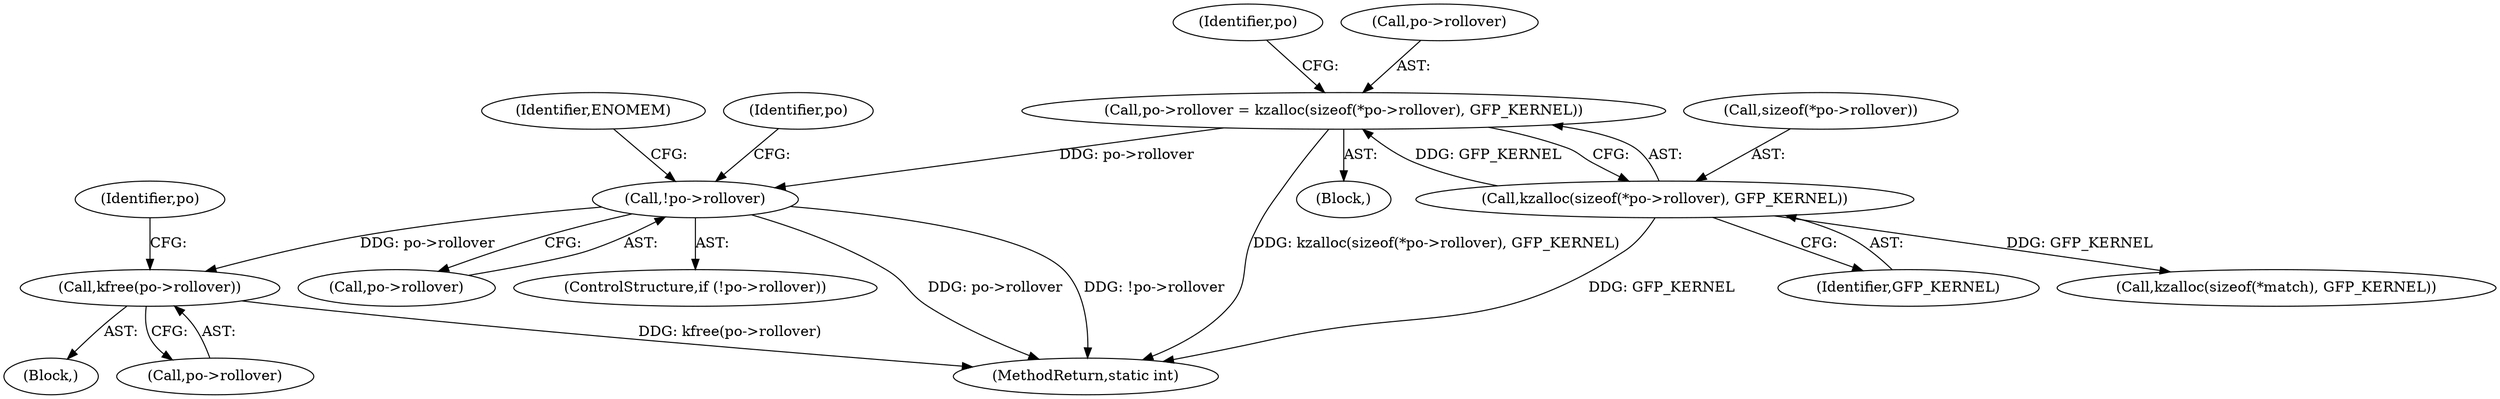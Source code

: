 digraph "0_linux_d199fab63c11998a602205f7ee7ff7c05c97164b@pointer" {
"1000172" [label="(Call,po->rollover = kzalloc(sizeof(*po->rollover), GFP_KERNEL))"];
"1000176" [label="(Call,kzalloc(sizeof(*po->rollover), GFP_KERNEL))"];
"1000184" [label="(Call,!po->rollover)"];
"1000445" [label="(Call,kfree(po->rollover))"];
"1000444" [label="(Block,)"];
"1000456" [label="(MethodReturn,static int)"];
"1000445" [label="(Call,kfree(po->rollover))"];
"1000186" [label="(Identifier,po)"];
"1000177" [label="(Call,sizeof(*po->rollover))"];
"1000195" [label="(Identifier,po)"];
"1000190" [label="(Identifier,ENOMEM)"];
"1000184" [label="(Call,!po->rollover)"];
"1000171" [label="(Block,)"];
"1000185" [label="(Call,po->rollover)"];
"1000182" [label="(Identifier,GFP_KERNEL)"];
"1000183" [label="(ControlStructure,if (!po->rollover))"];
"1000173" [label="(Call,po->rollover)"];
"1000451" [label="(Identifier,po)"];
"1000176" [label="(Call,kzalloc(sizeof(*po->rollover), GFP_KERNEL))"];
"1000265" [label="(Call,kzalloc(sizeof(*match), GFP_KERNEL))"];
"1000172" [label="(Call,po->rollover = kzalloc(sizeof(*po->rollover), GFP_KERNEL))"];
"1000446" [label="(Call,po->rollover)"];
"1000172" -> "1000171"  [label="AST: "];
"1000172" -> "1000176"  [label="CFG: "];
"1000173" -> "1000172"  [label="AST: "];
"1000176" -> "1000172"  [label="AST: "];
"1000186" -> "1000172"  [label="CFG: "];
"1000172" -> "1000456"  [label="DDG: kzalloc(sizeof(*po->rollover), GFP_KERNEL)"];
"1000176" -> "1000172"  [label="DDG: GFP_KERNEL"];
"1000172" -> "1000184"  [label="DDG: po->rollover"];
"1000176" -> "1000182"  [label="CFG: "];
"1000177" -> "1000176"  [label="AST: "];
"1000182" -> "1000176"  [label="AST: "];
"1000176" -> "1000456"  [label="DDG: GFP_KERNEL"];
"1000176" -> "1000265"  [label="DDG: GFP_KERNEL"];
"1000184" -> "1000183"  [label="AST: "];
"1000184" -> "1000185"  [label="CFG: "];
"1000185" -> "1000184"  [label="AST: "];
"1000190" -> "1000184"  [label="CFG: "];
"1000195" -> "1000184"  [label="CFG: "];
"1000184" -> "1000456"  [label="DDG: po->rollover"];
"1000184" -> "1000456"  [label="DDG: !po->rollover"];
"1000184" -> "1000445"  [label="DDG: po->rollover"];
"1000445" -> "1000444"  [label="AST: "];
"1000445" -> "1000446"  [label="CFG: "];
"1000446" -> "1000445"  [label="AST: "];
"1000451" -> "1000445"  [label="CFG: "];
"1000445" -> "1000456"  [label="DDG: kfree(po->rollover)"];
}
